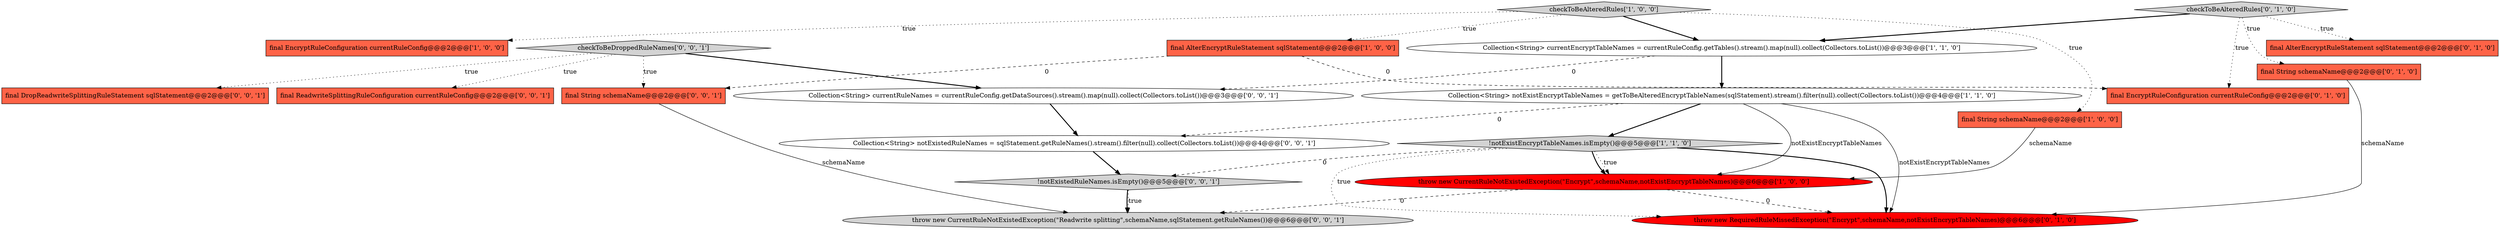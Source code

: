 digraph {
9 [style = filled, label = "checkToBeAlteredRules['0', '1', '0']", fillcolor = lightgray, shape = diamond image = "AAA0AAABBB2BBB"];
19 [style = filled, label = "Collection<String> currentRuleNames = currentRuleConfig.getDataSources().stream().map(null).collect(Collectors.toList())@@@3@@@['0', '0', '1']", fillcolor = white, shape = ellipse image = "AAA0AAABBB3BBB"];
0 [style = filled, label = "final EncryptRuleConfiguration currentRuleConfig@@@2@@@['1', '0', '0']", fillcolor = tomato, shape = box image = "AAA0AAABBB1BBB"];
3 [style = filled, label = "Collection<String> currentEncryptTableNames = currentRuleConfig.getTables().stream().map(null).collect(Collectors.toList())@@@3@@@['1', '1', '0']", fillcolor = white, shape = ellipse image = "AAA0AAABBB1BBB"];
20 [style = filled, label = "Collection<String> notExistedRuleNames = sqlStatement.getRuleNames().stream().filter(null).collect(Collectors.toList())@@@4@@@['0', '0', '1']", fillcolor = white, shape = ellipse image = "AAA0AAABBB3BBB"];
2 [style = filled, label = "Collection<String> notExistEncryptTableNames = getToBeAlteredEncryptTableNames(sqlStatement).stream().filter(null).collect(Collectors.toList())@@@4@@@['1', '1', '0']", fillcolor = white, shape = ellipse image = "AAA0AAABBB1BBB"];
17 [style = filled, label = "checkToBeDroppedRuleNames['0', '0', '1']", fillcolor = lightgray, shape = diamond image = "AAA0AAABBB3BBB"];
14 [style = filled, label = "final DropReadwriteSplittingRuleStatement sqlStatement@@@2@@@['0', '0', '1']", fillcolor = tomato, shape = box image = "AAA0AAABBB3BBB"];
5 [style = filled, label = "checkToBeAlteredRules['1', '0', '0']", fillcolor = lightgray, shape = diamond image = "AAA0AAABBB1BBB"];
1 [style = filled, label = "throw new CurrentRuleNotExistedException(\"Encrypt\",schemaName,notExistEncryptTableNames)@@@6@@@['1', '0', '0']", fillcolor = red, shape = ellipse image = "AAA1AAABBB1BBB"];
4 [style = filled, label = "final String schemaName@@@2@@@['1', '0', '0']", fillcolor = tomato, shape = box image = "AAA0AAABBB1BBB"];
12 [style = filled, label = "throw new RequiredRuleMissedException(\"Encrypt\",schemaName,notExistEncryptTableNames)@@@6@@@['0', '1', '0']", fillcolor = red, shape = ellipse image = "AAA1AAABBB2BBB"];
13 [style = filled, label = "final ReadwriteSplittingRuleConfiguration currentRuleConfig@@@2@@@['0', '0', '1']", fillcolor = tomato, shape = box image = "AAA0AAABBB3BBB"];
7 [style = filled, label = "final AlterEncryptRuleStatement sqlStatement@@@2@@@['1', '0', '0']", fillcolor = tomato, shape = box image = "AAA1AAABBB1BBB"];
16 [style = filled, label = "!notExistedRuleNames.isEmpty()@@@5@@@['0', '0', '1']", fillcolor = lightgray, shape = diamond image = "AAA0AAABBB3BBB"];
18 [style = filled, label = "throw new CurrentRuleNotExistedException(\"Readwrite splitting\",schemaName,sqlStatement.getRuleNames())@@@6@@@['0', '0', '1']", fillcolor = lightgray, shape = ellipse image = "AAA0AAABBB3BBB"];
6 [style = filled, label = "!notExistEncryptTableNames.isEmpty()@@@5@@@['1', '1', '0']", fillcolor = lightgray, shape = diamond image = "AAA0AAABBB1BBB"];
10 [style = filled, label = "final String schemaName@@@2@@@['0', '1', '0']", fillcolor = tomato, shape = box image = "AAA0AAABBB2BBB"];
15 [style = filled, label = "final String schemaName@@@2@@@['0', '0', '1']", fillcolor = tomato, shape = box image = "AAA0AAABBB3BBB"];
11 [style = filled, label = "final EncryptRuleConfiguration currentRuleConfig@@@2@@@['0', '1', '0']", fillcolor = tomato, shape = box image = "AAA1AAABBB2BBB"];
8 [style = filled, label = "final AlterEncryptRuleStatement sqlStatement@@@2@@@['0', '1', '0']", fillcolor = tomato, shape = box image = "AAA0AAABBB2BBB"];
5->3 [style = bold, label=""];
2->12 [style = solid, label="notExistEncryptTableNames"];
16->18 [style = bold, label=""];
2->20 [style = dashed, label="0"];
16->18 [style = dotted, label="true"];
2->6 [style = bold, label=""];
19->20 [style = bold, label=""];
9->11 [style = dotted, label="true"];
6->1 [style = dotted, label="true"];
7->11 [style = dashed, label="0"];
17->14 [style = dotted, label="true"];
4->1 [style = solid, label="schemaName"];
1->18 [style = dashed, label="0"];
5->0 [style = dotted, label="true"];
17->19 [style = bold, label=""];
5->4 [style = dotted, label="true"];
3->19 [style = dashed, label="0"];
9->8 [style = dotted, label="true"];
15->18 [style = solid, label="schemaName"];
6->1 [style = bold, label=""];
1->12 [style = dashed, label="0"];
6->16 [style = dashed, label="0"];
17->15 [style = dotted, label="true"];
20->16 [style = bold, label=""];
10->12 [style = solid, label="schemaName"];
3->2 [style = bold, label=""];
2->1 [style = solid, label="notExistEncryptTableNames"];
5->7 [style = dotted, label="true"];
7->15 [style = dashed, label="0"];
9->3 [style = bold, label=""];
6->12 [style = dotted, label="true"];
17->13 [style = dotted, label="true"];
9->10 [style = dotted, label="true"];
6->12 [style = bold, label=""];
}
